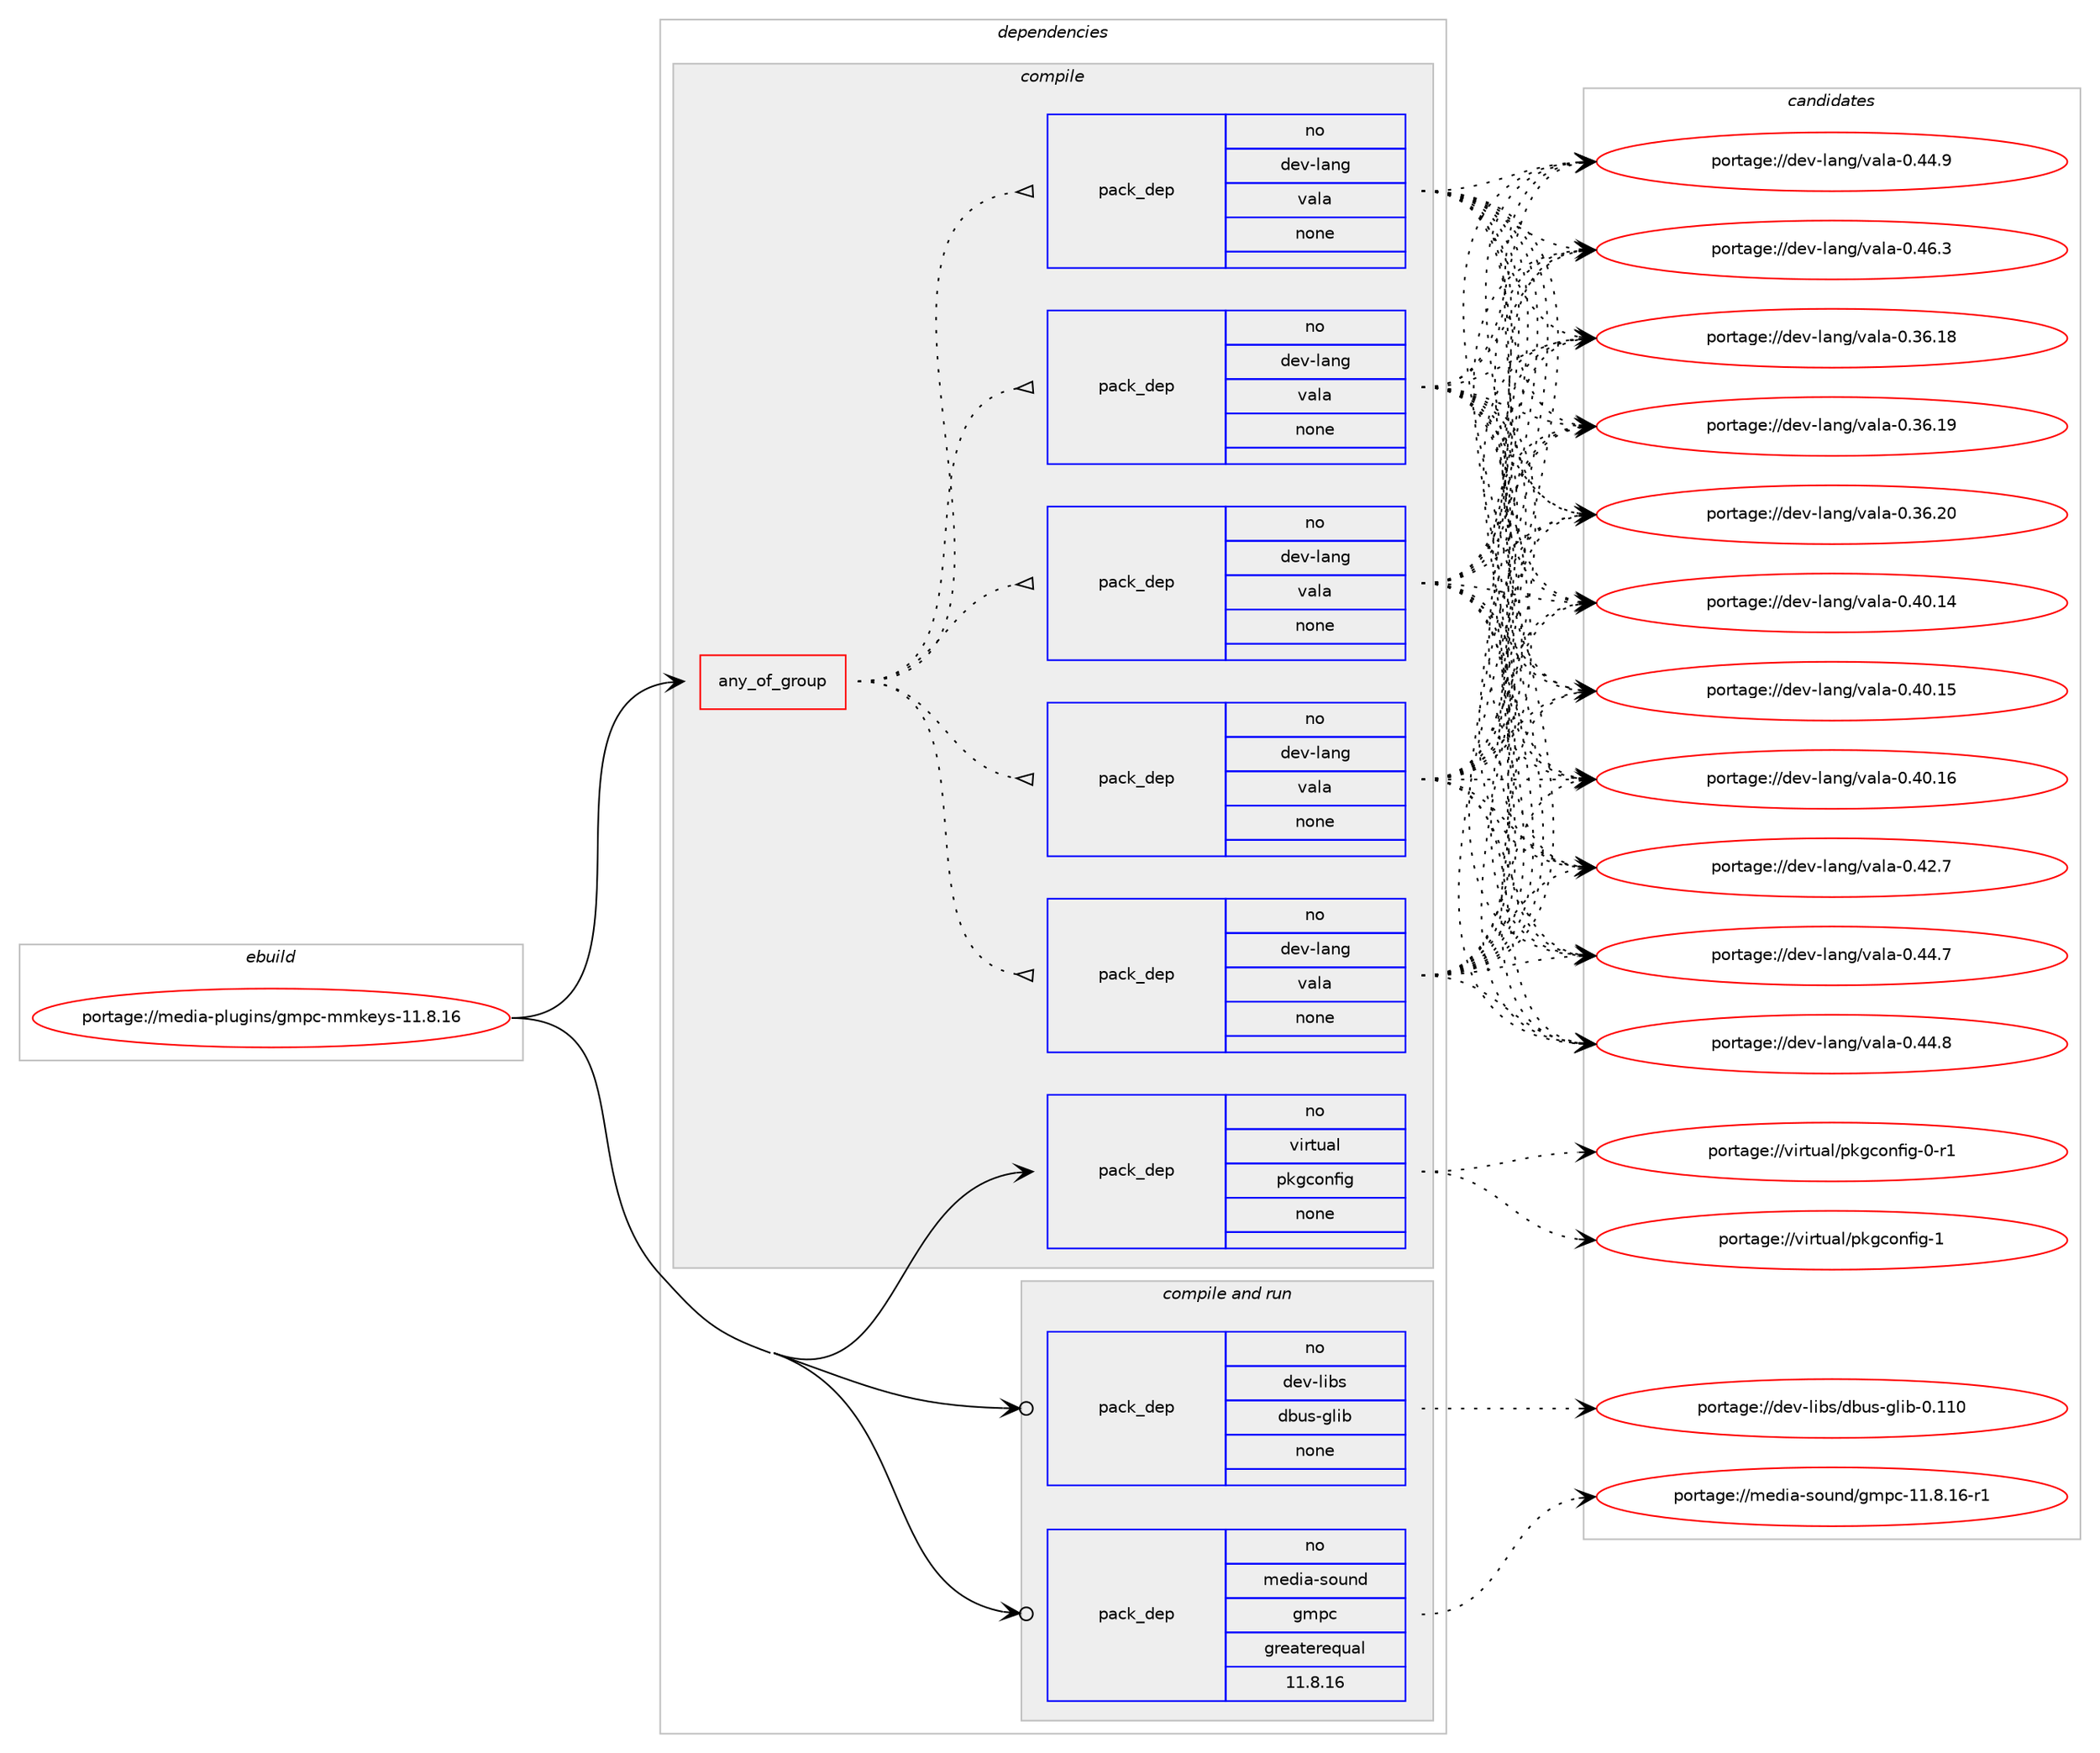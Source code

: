 digraph prolog {

# *************
# Graph options
# *************

newrank=true;
concentrate=true;
compound=true;
graph [rankdir=LR,fontname=Helvetica,fontsize=10,ranksep=1.5];#, ranksep=2.5, nodesep=0.2];
edge  [arrowhead=vee];
node  [fontname=Helvetica,fontsize=10];

# **********
# The ebuild
# **********

subgraph cluster_leftcol {
color=gray;
rank=same;
label=<<i>ebuild</i>>;
id [label="portage://media-plugins/gmpc-mmkeys-11.8.16", color=red, width=4, href="../media-plugins/gmpc-mmkeys-11.8.16.svg"];
}

# ****************
# The dependencies
# ****************

subgraph cluster_midcol {
color=gray;
label=<<i>dependencies</i>>;
subgraph cluster_compile {
fillcolor="#eeeeee";
style=filled;
label=<<i>compile</i>>;
subgraph any5233 {
dependency325842 [label=<<TABLE BORDER="0" CELLBORDER="1" CELLSPACING="0" CELLPADDING="4"><TR><TD CELLPADDING="10">any_of_group</TD></TR></TABLE>>, shape=none, color=red];subgraph pack238924 {
dependency325843 [label=<<TABLE BORDER="0" CELLBORDER="1" CELLSPACING="0" CELLPADDING="4" WIDTH="220"><TR><TD ROWSPAN="6" CELLPADDING="30">pack_dep</TD></TR><TR><TD WIDTH="110">no</TD></TR><TR><TD>dev-lang</TD></TR><TR><TD>vala</TD></TR><TR><TD>none</TD></TR><TR><TD></TD></TR></TABLE>>, shape=none, color=blue];
}
dependency325842:e -> dependency325843:w [weight=20,style="dotted",arrowhead="oinv"];
subgraph pack238925 {
dependency325844 [label=<<TABLE BORDER="0" CELLBORDER="1" CELLSPACING="0" CELLPADDING="4" WIDTH="220"><TR><TD ROWSPAN="6" CELLPADDING="30">pack_dep</TD></TR><TR><TD WIDTH="110">no</TD></TR><TR><TD>dev-lang</TD></TR><TR><TD>vala</TD></TR><TR><TD>none</TD></TR><TR><TD></TD></TR></TABLE>>, shape=none, color=blue];
}
dependency325842:e -> dependency325844:w [weight=20,style="dotted",arrowhead="oinv"];
subgraph pack238926 {
dependency325845 [label=<<TABLE BORDER="0" CELLBORDER="1" CELLSPACING="0" CELLPADDING="4" WIDTH="220"><TR><TD ROWSPAN="6" CELLPADDING="30">pack_dep</TD></TR><TR><TD WIDTH="110">no</TD></TR><TR><TD>dev-lang</TD></TR><TR><TD>vala</TD></TR><TR><TD>none</TD></TR><TR><TD></TD></TR></TABLE>>, shape=none, color=blue];
}
dependency325842:e -> dependency325845:w [weight=20,style="dotted",arrowhead="oinv"];
subgraph pack238927 {
dependency325846 [label=<<TABLE BORDER="0" CELLBORDER="1" CELLSPACING="0" CELLPADDING="4" WIDTH="220"><TR><TD ROWSPAN="6" CELLPADDING="30">pack_dep</TD></TR><TR><TD WIDTH="110">no</TD></TR><TR><TD>dev-lang</TD></TR><TR><TD>vala</TD></TR><TR><TD>none</TD></TR><TR><TD></TD></TR></TABLE>>, shape=none, color=blue];
}
dependency325842:e -> dependency325846:w [weight=20,style="dotted",arrowhead="oinv"];
subgraph pack238928 {
dependency325847 [label=<<TABLE BORDER="0" CELLBORDER="1" CELLSPACING="0" CELLPADDING="4" WIDTH="220"><TR><TD ROWSPAN="6" CELLPADDING="30">pack_dep</TD></TR><TR><TD WIDTH="110">no</TD></TR><TR><TD>dev-lang</TD></TR><TR><TD>vala</TD></TR><TR><TD>none</TD></TR><TR><TD></TD></TR></TABLE>>, shape=none, color=blue];
}
dependency325842:e -> dependency325847:w [weight=20,style="dotted",arrowhead="oinv"];
}
id:e -> dependency325842:w [weight=20,style="solid",arrowhead="vee"];
subgraph pack238929 {
dependency325848 [label=<<TABLE BORDER="0" CELLBORDER="1" CELLSPACING="0" CELLPADDING="4" WIDTH="220"><TR><TD ROWSPAN="6" CELLPADDING="30">pack_dep</TD></TR><TR><TD WIDTH="110">no</TD></TR><TR><TD>virtual</TD></TR><TR><TD>pkgconfig</TD></TR><TR><TD>none</TD></TR><TR><TD></TD></TR></TABLE>>, shape=none, color=blue];
}
id:e -> dependency325848:w [weight=20,style="solid",arrowhead="vee"];
}
subgraph cluster_compileandrun {
fillcolor="#eeeeee";
style=filled;
label=<<i>compile and run</i>>;
subgraph pack238930 {
dependency325849 [label=<<TABLE BORDER="0" CELLBORDER="1" CELLSPACING="0" CELLPADDING="4" WIDTH="220"><TR><TD ROWSPAN="6" CELLPADDING="30">pack_dep</TD></TR><TR><TD WIDTH="110">no</TD></TR><TR><TD>dev-libs</TD></TR><TR><TD>dbus-glib</TD></TR><TR><TD>none</TD></TR><TR><TD></TD></TR></TABLE>>, shape=none, color=blue];
}
id:e -> dependency325849:w [weight=20,style="solid",arrowhead="odotvee"];
subgraph pack238931 {
dependency325850 [label=<<TABLE BORDER="0" CELLBORDER="1" CELLSPACING="0" CELLPADDING="4" WIDTH="220"><TR><TD ROWSPAN="6" CELLPADDING="30">pack_dep</TD></TR><TR><TD WIDTH="110">no</TD></TR><TR><TD>media-sound</TD></TR><TR><TD>gmpc</TD></TR><TR><TD>greaterequal</TD></TR><TR><TD>11.8.16</TD></TR></TABLE>>, shape=none, color=blue];
}
id:e -> dependency325850:w [weight=20,style="solid",arrowhead="odotvee"];
}
subgraph cluster_run {
fillcolor="#eeeeee";
style=filled;
label=<<i>run</i>>;
}
}

# **************
# The candidates
# **************

subgraph cluster_choices {
rank=same;
color=gray;
label=<<i>candidates</i>>;

subgraph choice238924 {
color=black;
nodesep=1;
choiceportage10010111845108971101034711897108974548465154464956 [label="portage://dev-lang/vala-0.36.18", color=red, width=4,href="../dev-lang/vala-0.36.18.svg"];
choiceportage10010111845108971101034711897108974548465154464957 [label="portage://dev-lang/vala-0.36.19", color=red, width=4,href="../dev-lang/vala-0.36.19.svg"];
choiceportage10010111845108971101034711897108974548465154465048 [label="portage://dev-lang/vala-0.36.20", color=red, width=4,href="../dev-lang/vala-0.36.20.svg"];
choiceportage10010111845108971101034711897108974548465248464952 [label="portage://dev-lang/vala-0.40.14", color=red, width=4,href="../dev-lang/vala-0.40.14.svg"];
choiceportage10010111845108971101034711897108974548465248464953 [label="portage://dev-lang/vala-0.40.15", color=red, width=4,href="../dev-lang/vala-0.40.15.svg"];
choiceportage10010111845108971101034711897108974548465248464954 [label="portage://dev-lang/vala-0.40.16", color=red, width=4,href="../dev-lang/vala-0.40.16.svg"];
choiceportage100101118451089711010347118971089745484652504655 [label="portage://dev-lang/vala-0.42.7", color=red, width=4,href="../dev-lang/vala-0.42.7.svg"];
choiceportage100101118451089711010347118971089745484652524655 [label="portage://dev-lang/vala-0.44.7", color=red, width=4,href="../dev-lang/vala-0.44.7.svg"];
choiceportage100101118451089711010347118971089745484652524656 [label="portage://dev-lang/vala-0.44.8", color=red, width=4,href="../dev-lang/vala-0.44.8.svg"];
choiceportage100101118451089711010347118971089745484652524657 [label="portage://dev-lang/vala-0.44.9", color=red, width=4,href="../dev-lang/vala-0.44.9.svg"];
choiceportage100101118451089711010347118971089745484652544651 [label="portage://dev-lang/vala-0.46.3", color=red, width=4,href="../dev-lang/vala-0.46.3.svg"];
dependency325843:e -> choiceportage10010111845108971101034711897108974548465154464956:w [style=dotted,weight="100"];
dependency325843:e -> choiceportage10010111845108971101034711897108974548465154464957:w [style=dotted,weight="100"];
dependency325843:e -> choiceportage10010111845108971101034711897108974548465154465048:w [style=dotted,weight="100"];
dependency325843:e -> choiceportage10010111845108971101034711897108974548465248464952:w [style=dotted,weight="100"];
dependency325843:e -> choiceportage10010111845108971101034711897108974548465248464953:w [style=dotted,weight="100"];
dependency325843:e -> choiceportage10010111845108971101034711897108974548465248464954:w [style=dotted,weight="100"];
dependency325843:e -> choiceportage100101118451089711010347118971089745484652504655:w [style=dotted,weight="100"];
dependency325843:e -> choiceportage100101118451089711010347118971089745484652524655:w [style=dotted,weight="100"];
dependency325843:e -> choiceportage100101118451089711010347118971089745484652524656:w [style=dotted,weight="100"];
dependency325843:e -> choiceportage100101118451089711010347118971089745484652524657:w [style=dotted,weight="100"];
dependency325843:e -> choiceportage100101118451089711010347118971089745484652544651:w [style=dotted,weight="100"];
}
subgraph choice238925 {
color=black;
nodesep=1;
choiceportage10010111845108971101034711897108974548465154464956 [label="portage://dev-lang/vala-0.36.18", color=red, width=4,href="../dev-lang/vala-0.36.18.svg"];
choiceportage10010111845108971101034711897108974548465154464957 [label="portage://dev-lang/vala-0.36.19", color=red, width=4,href="../dev-lang/vala-0.36.19.svg"];
choiceportage10010111845108971101034711897108974548465154465048 [label="portage://dev-lang/vala-0.36.20", color=red, width=4,href="../dev-lang/vala-0.36.20.svg"];
choiceportage10010111845108971101034711897108974548465248464952 [label="portage://dev-lang/vala-0.40.14", color=red, width=4,href="../dev-lang/vala-0.40.14.svg"];
choiceportage10010111845108971101034711897108974548465248464953 [label="portage://dev-lang/vala-0.40.15", color=red, width=4,href="../dev-lang/vala-0.40.15.svg"];
choiceportage10010111845108971101034711897108974548465248464954 [label="portage://dev-lang/vala-0.40.16", color=red, width=4,href="../dev-lang/vala-0.40.16.svg"];
choiceportage100101118451089711010347118971089745484652504655 [label="portage://dev-lang/vala-0.42.7", color=red, width=4,href="../dev-lang/vala-0.42.7.svg"];
choiceportage100101118451089711010347118971089745484652524655 [label="portage://dev-lang/vala-0.44.7", color=red, width=4,href="../dev-lang/vala-0.44.7.svg"];
choiceportage100101118451089711010347118971089745484652524656 [label="portage://dev-lang/vala-0.44.8", color=red, width=4,href="../dev-lang/vala-0.44.8.svg"];
choiceportage100101118451089711010347118971089745484652524657 [label="portage://dev-lang/vala-0.44.9", color=red, width=4,href="../dev-lang/vala-0.44.9.svg"];
choiceportage100101118451089711010347118971089745484652544651 [label="portage://dev-lang/vala-0.46.3", color=red, width=4,href="../dev-lang/vala-0.46.3.svg"];
dependency325844:e -> choiceportage10010111845108971101034711897108974548465154464956:w [style=dotted,weight="100"];
dependency325844:e -> choiceportage10010111845108971101034711897108974548465154464957:w [style=dotted,weight="100"];
dependency325844:e -> choiceportage10010111845108971101034711897108974548465154465048:w [style=dotted,weight="100"];
dependency325844:e -> choiceportage10010111845108971101034711897108974548465248464952:w [style=dotted,weight="100"];
dependency325844:e -> choiceportage10010111845108971101034711897108974548465248464953:w [style=dotted,weight="100"];
dependency325844:e -> choiceportage10010111845108971101034711897108974548465248464954:w [style=dotted,weight="100"];
dependency325844:e -> choiceportage100101118451089711010347118971089745484652504655:w [style=dotted,weight="100"];
dependency325844:e -> choiceportage100101118451089711010347118971089745484652524655:w [style=dotted,weight="100"];
dependency325844:e -> choiceportage100101118451089711010347118971089745484652524656:w [style=dotted,weight="100"];
dependency325844:e -> choiceportage100101118451089711010347118971089745484652524657:w [style=dotted,weight="100"];
dependency325844:e -> choiceportage100101118451089711010347118971089745484652544651:w [style=dotted,weight="100"];
}
subgraph choice238926 {
color=black;
nodesep=1;
choiceportage10010111845108971101034711897108974548465154464956 [label="portage://dev-lang/vala-0.36.18", color=red, width=4,href="../dev-lang/vala-0.36.18.svg"];
choiceportage10010111845108971101034711897108974548465154464957 [label="portage://dev-lang/vala-0.36.19", color=red, width=4,href="../dev-lang/vala-0.36.19.svg"];
choiceportage10010111845108971101034711897108974548465154465048 [label="portage://dev-lang/vala-0.36.20", color=red, width=4,href="../dev-lang/vala-0.36.20.svg"];
choiceportage10010111845108971101034711897108974548465248464952 [label="portage://dev-lang/vala-0.40.14", color=red, width=4,href="../dev-lang/vala-0.40.14.svg"];
choiceportage10010111845108971101034711897108974548465248464953 [label="portage://dev-lang/vala-0.40.15", color=red, width=4,href="../dev-lang/vala-0.40.15.svg"];
choiceportage10010111845108971101034711897108974548465248464954 [label="portage://dev-lang/vala-0.40.16", color=red, width=4,href="../dev-lang/vala-0.40.16.svg"];
choiceportage100101118451089711010347118971089745484652504655 [label="portage://dev-lang/vala-0.42.7", color=red, width=4,href="../dev-lang/vala-0.42.7.svg"];
choiceportage100101118451089711010347118971089745484652524655 [label="portage://dev-lang/vala-0.44.7", color=red, width=4,href="../dev-lang/vala-0.44.7.svg"];
choiceportage100101118451089711010347118971089745484652524656 [label="portage://dev-lang/vala-0.44.8", color=red, width=4,href="../dev-lang/vala-0.44.8.svg"];
choiceportage100101118451089711010347118971089745484652524657 [label="portage://dev-lang/vala-0.44.9", color=red, width=4,href="../dev-lang/vala-0.44.9.svg"];
choiceportage100101118451089711010347118971089745484652544651 [label="portage://dev-lang/vala-0.46.3", color=red, width=4,href="../dev-lang/vala-0.46.3.svg"];
dependency325845:e -> choiceportage10010111845108971101034711897108974548465154464956:w [style=dotted,weight="100"];
dependency325845:e -> choiceportage10010111845108971101034711897108974548465154464957:w [style=dotted,weight="100"];
dependency325845:e -> choiceportage10010111845108971101034711897108974548465154465048:w [style=dotted,weight="100"];
dependency325845:e -> choiceportage10010111845108971101034711897108974548465248464952:w [style=dotted,weight="100"];
dependency325845:e -> choiceportage10010111845108971101034711897108974548465248464953:w [style=dotted,weight="100"];
dependency325845:e -> choiceportage10010111845108971101034711897108974548465248464954:w [style=dotted,weight="100"];
dependency325845:e -> choiceportage100101118451089711010347118971089745484652504655:w [style=dotted,weight="100"];
dependency325845:e -> choiceportage100101118451089711010347118971089745484652524655:w [style=dotted,weight="100"];
dependency325845:e -> choiceportage100101118451089711010347118971089745484652524656:w [style=dotted,weight="100"];
dependency325845:e -> choiceportage100101118451089711010347118971089745484652524657:w [style=dotted,weight="100"];
dependency325845:e -> choiceportage100101118451089711010347118971089745484652544651:w [style=dotted,weight="100"];
}
subgraph choice238927 {
color=black;
nodesep=1;
choiceportage10010111845108971101034711897108974548465154464956 [label="portage://dev-lang/vala-0.36.18", color=red, width=4,href="../dev-lang/vala-0.36.18.svg"];
choiceportage10010111845108971101034711897108974548465154464957 [label="portage://dev-lang/vala-0.36.19", color=red, width=4,href="../dev-lang/vala-0.36.19.svg"];
choiceportage10010111845108971101034711897108974548465154465048 [label="portage://dev-lang/vala-0.36.20", color=red, width=4,href="../dev-lang/vala-0.36.20.svg"];
choiceportage10010111845108971101034711897108974548465248464952 [label="portage://dev-lang/vala-0.40.14", color=red, width=4,href="../dev-lang/vala-0.40.14.svg"];
choiceportage10010111845108971101034711897108974548465248464953 [label="portage://dev-lang/vala-0.40.15", color=red, width=4,href="../dev-lang/vala-0.40.15.svg"];
choiceportage10010111845108971101034711897108974548465248464954 [label="portage://dev-lang/vala-0.40.16", color=red, width=4,href="../dev-lang/vala-0.40.16.svg"];
choiceportage100101118451089711010347118971089745484652504655 [label="portage://dev-lang/vala-0.42.7", color=red, width=4,href="../dev-lang/vala-0.42.7.svg"];
choiceportage100101118451089711010347118971089745484652524655 [label="portage://dev-lang/vala-0.44.7", color=red, width=4,href="../dev-lang/vala-0.44.7.svg"];
choiceportage100101118451089711010347118971089745484652524656 [label="portage://dev-lang/vala-0.44.8", color=red, width=4,href="../dev-lang/vala-0.44.8.svg"];
choiceportage100101118451089711010347118971089745484652524657 [label="portage://dev-lang/vala-0.44.9", color=red, width=4,href="../dev-lang/vala-0.44.9.svg"];
choiceportage100101118451089711010347118971089745484652544651 [label="portage://dev-lang/vala-0.46.3", color=red, width=4,href="../dev-lang/vala-0.46.3.svg"];
dependency325846:e -> choiceportage10010111845108971101034711897108974548465154464956:w [style=dotted,weight="100"];
dependency325846:e -> choiceportage10010111845108971101034711897108974548465154464957:w [style=dotted,weight="100"];
dependency325846:e -> choiceportage10010111845108971101034711897108974548465154465048:w [style=dotted,weight="100"];
dependency325846:e -> choiceportage10010111845108971101034711897108974548465248464952:w [style=dotted,weight="100"];
dependency325846:e -> choiceportage10010111845108971101034711897108974548465248464953:w [style=dotted,weight="100"];
dependency325846:e -> choiceportage10010111845108971101034711897108974548465248464954:w [style=dotted,weight="100"];
dependency325846:e -> choiceportage100101118451089711010347118971089745484652504655:w [style=dotted,weight="100"];
dependency325846:e -> choiceportage100101118451089711010347118971089745484652524655:w [style=dotted,weight="100"];
dependency325846:e -> choiceportage100101118451089711010347118971089745484652524656:w [style=dotted,weight="100"];
dependency325846:e -> choiceportage100101118451089711010347118971089745484652524657:w [style=dotted,weight="100"];
dependency325846:e -> choiceportage100101118451089711010347118971089745484652544651:w [style=dotted,weight="100"];
}
subgraph choice238928 {
color=black;
nodesep=1;
choiceportage10010111845108971101034711897108974548465154464956 [label="portage://dev-lang/vala-0.36.18", color=red, width=4,href="../dev-lang/vala-0.36.18.svg"];
choiceportage10010111845108971101034711897108974548465154464957 [label="portage://dev-lang/vala-0.36.19", color=red, width=4,href="../dev-lang/vala-0.36.19.svg"];
choiceportage10010111845108971101034711897108974548465154465048 [label="portage://dev-lang/vala-0.36.20", color=red, width=4,href="../dev-lang/vala-0.36.20.svg"];
choiceportage10010111845108971101034711897108974548465248464952 [label="portage://dev-lang/vala-0.40.14", color=red, width=4,href="../dev-lang/vala-0.40.14.svg"];
choiceportage10010111845108971101034711897108974548465248464953 [label="portage://dev-lang/vala-0.40.15", color=red, width=4,href="../dev-lang/vala-0.40.15.svg"];
choiceportage10010111845108971101034711897108974548465248464954 [label="portage://dev-lang/vala-0.40.16", color=red, width=4,href="../dev-lang/vala-0.40.16.svg"];
choiceportage100101118451089711010347118971089745484652504655 [label="portage://dev-lang/vala-0.42.7", color=red, width=4,href="../dev-lang/vala-0.42.7.svg"];
choiceportage100101118451089711010347118971089745484652524655 [label="portage://dev-lang/vala-0.44.7", color=red, width=4,href="../dev-lang/vala-0.44.7.svg"];
choiceportage100101118451089711010347118971089745484652524656 [label="portage://dev-lang/vala-0.44.8", color=red, width=4,href="../dev-lang/vala-0.44.8.svg"];
choiceportage100101118451089711010347118971089745484652524657 [label="portage://dev-lang/vala-0.44.9", color=red, width=4,href="../dev-lang/vala-0.44.9.svg"];
choiceportage100101118451089711010347118971089745484652544651 [label="portage://dev-lang/vala-0.46.3", color=red, width=4,href="../dev-lang/vala-0.46.3.svg"];
dependency325847:e -> choiceportage10010111845108971101034711897108974548465154464956:w [style=dotted,weight="100"];
dependency325847:e -> choiceportage10010111845108971101034711897108974548465154464957:w [style=dotted,weight="100"];
dependency325847:e -> choiceportage10010111845108971101034711897108974548465154465048:w [style=dotted,weight="100"];
dependency325847:e -> choiceportage10010111845108971101034711897108974548465248464952:w [style=dotted,weight="100"];
dependency325847:e -> choiceportage10010111845108971101034711897108974548465248464953:w [style=dotted,weight="100"];
dependency325847:e -> choiceportage10010111845108971101034711897108974548465248464954:w [style=dotted,weight="100"];
dependency325847:e -> choiceportage100101118451089711010347118971089745484652504655:w [style=dotted,weight="100"];
dependency325847:e -> choiceportage100101118451089711010347118971089745484652524655:w [style=dotted,weight="100"];
dependency325847:e -> choiceportage100101118451089711010347118971089745484652524656:w [style=dotted,weight="100"];
dependency325847:e -> choiceportage100101118451089711010347118971089745484652524657:w [style=dotted,weight="100"];
dependency325847:e -> choiceportage100101118451089711010347118971089745484652544651:w [style=dotted,weight="100"];
}
subgraph choice238929 {
color=black;
nodesep=1;
choiceportage11810511411611797108471121071039911111010210510345484511449 [label="portage://virtual/pkgconfig-0-r1", color=red, width=4,href="../virtual/pkgconfig-0-r1.svg"];
choiceportage1181051141161179710847112107103991111101021051034549 [label="portage://virtual/pkgconfig-1", color=red, width=4,href="../virtual/pkgconfig-1.svg"];
dependency325848:e -> choiceportage11810511411611797108471121071039911111010210510345484511449:w [style=dotted,weight="100"];
dependency325848:e -> choiceportage1181051141161179710847112107103991111101021051034549:w [style=dotted,weight="100"];
}
subgraph choice238930 {
color=black;
nodesep=1;
choiceportage100101118451081059811547100981171154510310810598454846494948 [label="portage://dev-libs/dbus-glib-0.110", color=red, width=4,href="../dev-libs/dbus-glib-0.110.svg"];
dependency325849:e -> choiceportage100101118451081059811547100981171154510310810598454846494948:w [style=dotted,weight="100"];
}
subgraph choice238931 {
color=black;
nodesep=1;
choiceportage1091011001059745115111117110100471031091129945494946564649544511449 [label="portage://media-sound/gmpc-11.8.16-r1", color=red, width=4,href="../media-sound/gmpc-11.8.16-r1.svg"];
dependency325850:e -> choiceportage1091011001059745115111117110100471031091129945494946564649544511449:w [style=dotted,weight="100"];
}
}

}
